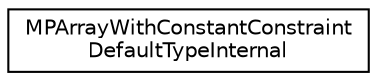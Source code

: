 digraph "Graphical Class Hierarchy"
{
 // LATEX_PDF_SIZE
  edge [fontname="Helvetica",fontsize="10",labelfontname="Helvetica",labelfontsize="10"];
  node [fontname="Helvetica",fontsize="10",shape=record];
  rankdir="LR";
  Node0 [label="MPArrayWithConstantConstraint\lDefaultTypeInternal",height=0.2,width=0.4,color="black", fillcolor="white", style="filled",URL="$structoperations__research_1_1_m_p_array_with_constant_constraint_default_type_internal.html",tooltip=" "];
}
